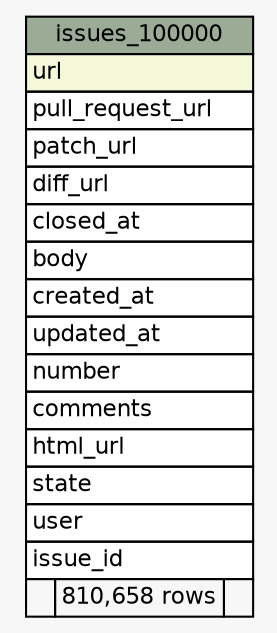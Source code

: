 // dot 2.20.2 on Linux 2.6.32-42-generic-pae
// SchemaSpy rev 590
digraph "issues_100000" {
  graph [
    rankdir="RL"
    bgcolor="#f7f7f7"
    nodesep="0.18"
    ranksep="0.46"
    fontname="Helvetica"
    fontsize="11"
  ];
  node [
    fontname="Helvetica"
    fontsize="11"
    shape="plaintext"
  ];
  edge [
    arrowsize="0.8"
  ];
  "issues_100000" [
    label=<
    <TABLE BORDER="0" CELLBORDER="1" CELLSPACING="0" BGCOLOR="#ffffff">
      <TR><TD COLSPAN="3" BGCOLOR="#9bab96" ALIGN="CENTER">issues_100000</TD></TR>
      <TR><TD PORT="url" COLSPAN="3" BGCOLOR="#f4f7da" ALIGN="LEFT">url</TD></TR>
      <TR><TD PORT="pull_request_url" COLSPAN="3" ALIGN="LEFT">pull_request_url</TD></TR>
      <TR><TD PORT="patch_url" COLSPAN="3" ALIGN="LEFT">patch_url</TD></TR>
      <TR><TD PORT="diff_url" COLSPAN="3" ALIGN="LEFT">diff_url</TD></TR>
      <TR><TD PORT="closed_at" COLSPAN="3" ALIGN="LEFT">closed_at</TD></TR>
      <TR><TD PORT="body" COLSPAN="3" ALIGN="LEFT">body</TD></TR>
      <TR><TD PORT="created_at" COLSPAN="3" ALIGN="LEFT">created_at</TD></TR>
      <TR><TD PORT="updated_at" COLSPAN="3" ALIGN="LEFT">updated_at</TD></TR>
      <TR><TD PORT="number" COLSPAN="3" ALIGN="LEFT">number</TD></TR>
      <TR><TD PORT="comments" COLSPAN="3" ALIGN="LEFT">comments</TD></TR>
      <TR><TD PORT="html_url" COLSPAN="3" ALIGN="LEFT">html_url</TD></TR>
      <TR><TD PORT="state" COLSPAN="3" ALIGN="LEFT">state</TD></TR>
      <TR><TD PORT="user" COLSPAN="3" ALIGN="LEFT">user</TD></TR>
      <TR><TD PORT="issue_id" COLSPAN="3" ALIGN="LEFT">issue_id</TD></TR>
      <TR><TD ALIGN="LEFT" BGCOLOR="#f7f7f7">  </TD><TD ALIGN="RIGHT" BGCOLOR="#f7f7f7">810,658 rows</TD><TD ALIGN="RIGHT" BGCOLOR="#f7f7f7">  </TD></TR>
    </TABLE>>
    URL="tables/issues_100000.html"
    tooltip="issues_100000"
  ];
}
